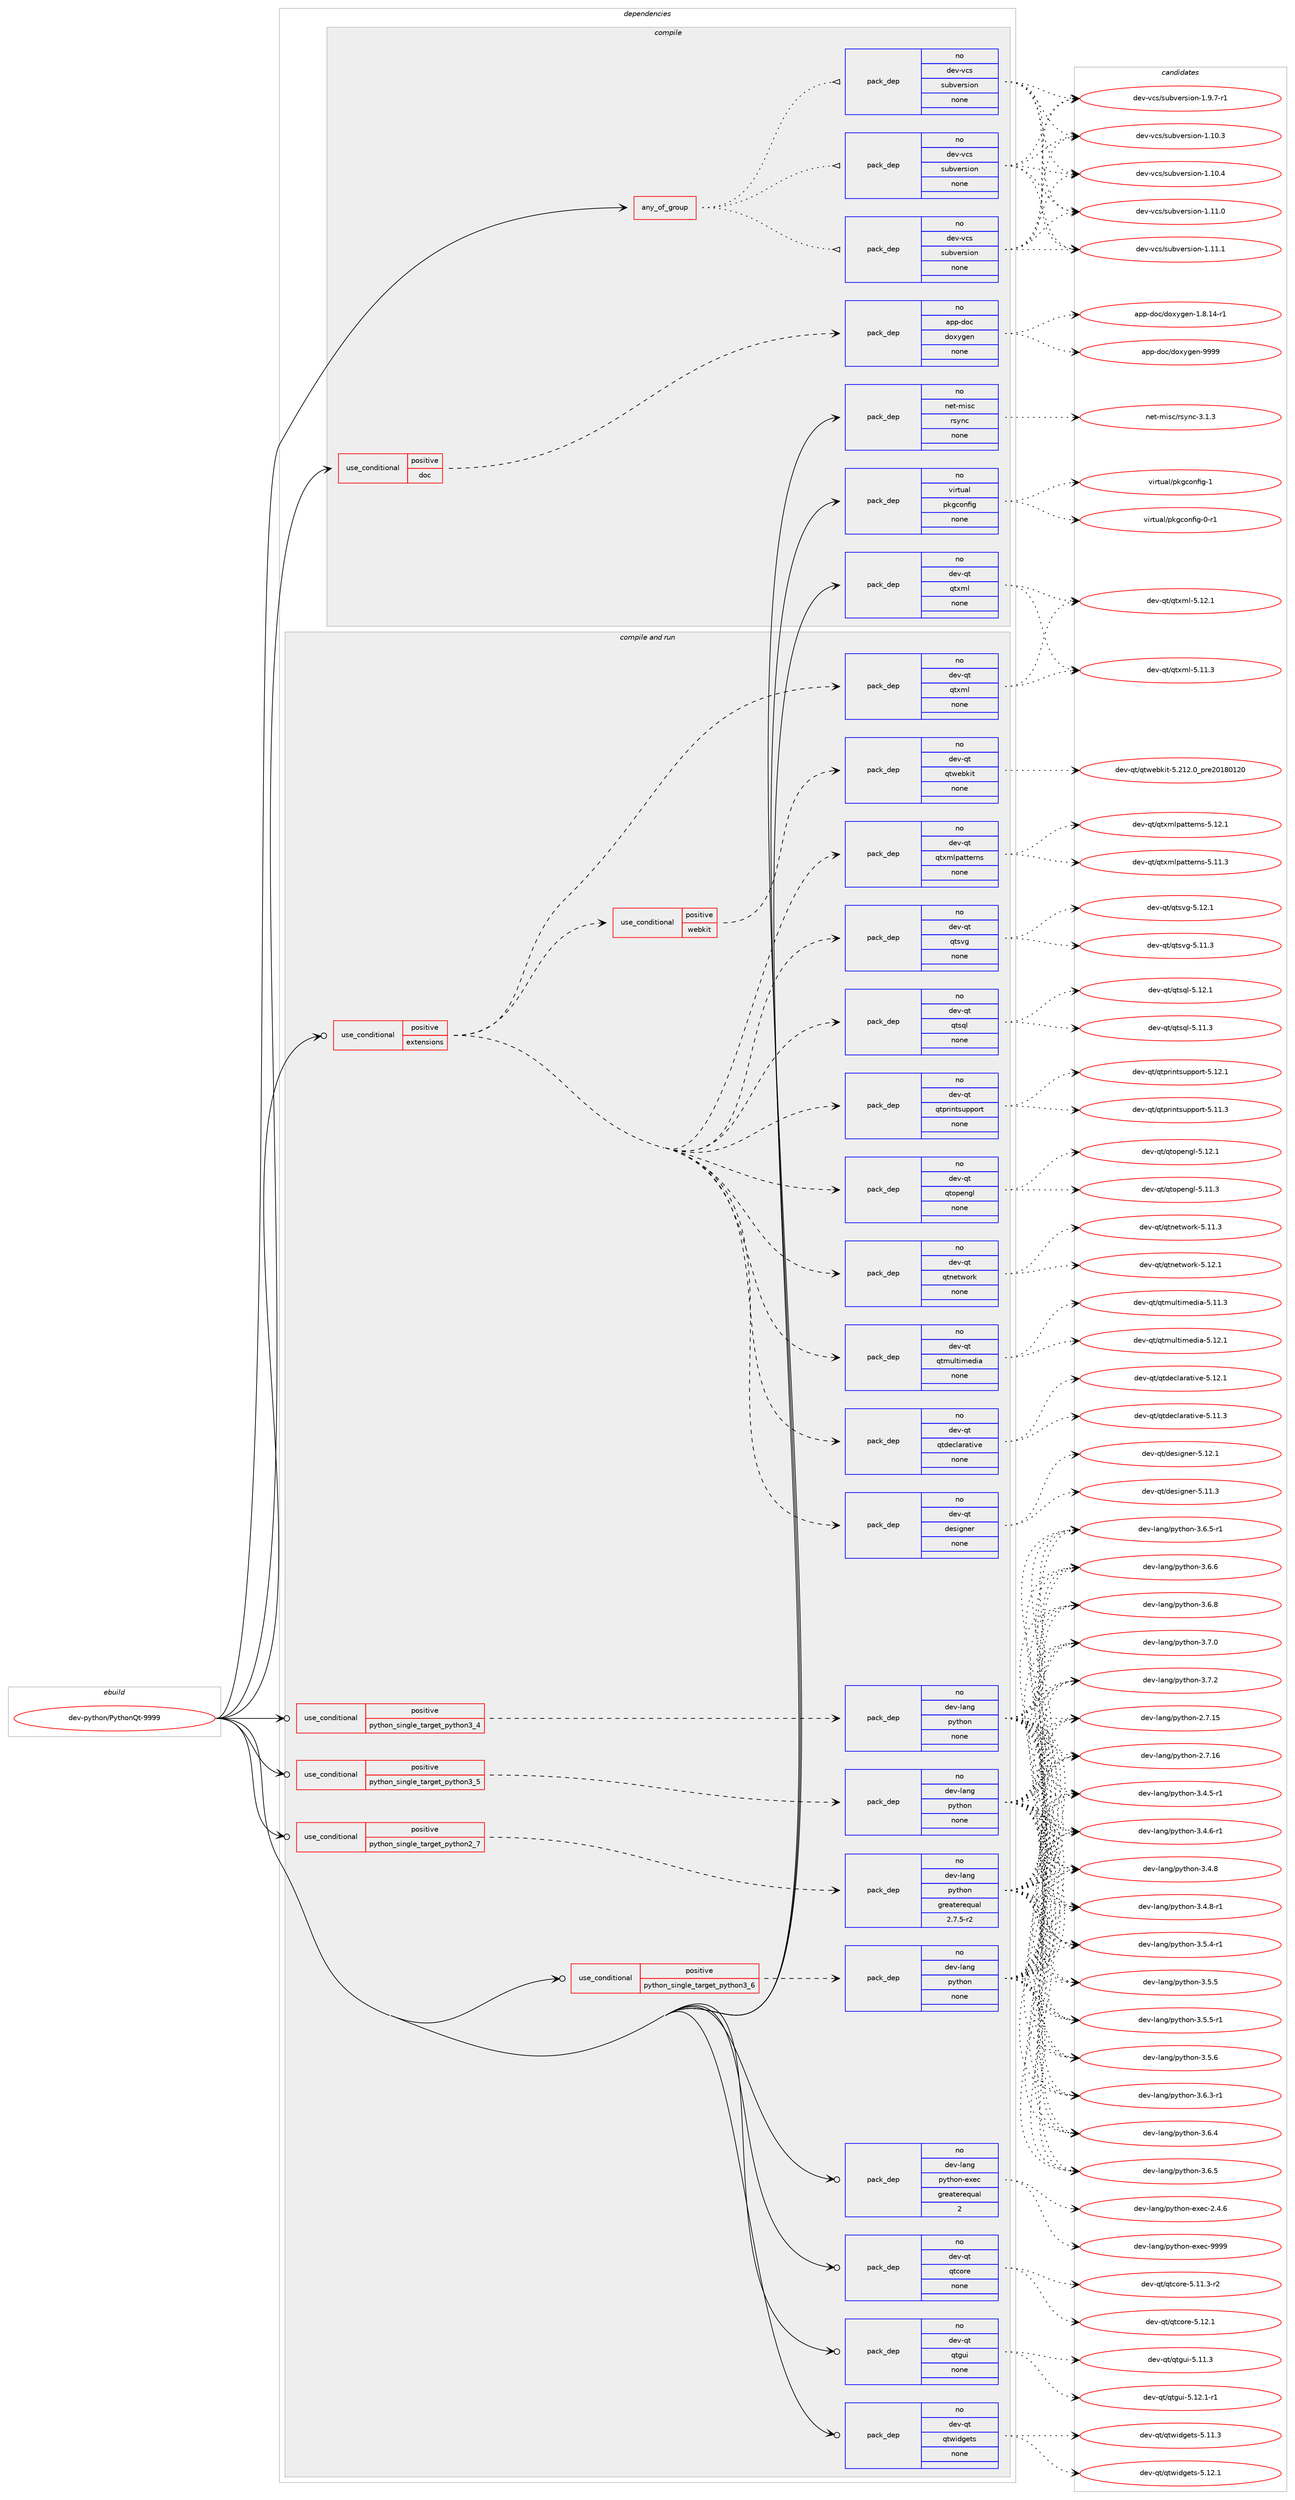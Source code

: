 digraph prolog {

# *************
# Graph options
# *************

newrank=true;
concentrate=true;
compound=true;
graph [rankdir=LR,fontname=Helvetica,fontsize=10,ranksep=1.5];#, ranksep=2.5, nodesep=0.2];
edge  [arrowhead=vee];
node  [fontname=Helvetica,fontsize=10];

# **********
# The ebuild
# **********

subgraph cluster_leftcol {
color=gray;
rank=same;
label=<<i>ebuild</i>>;
id [label="dev-python/PythonQt-9999", color=red, width=4, href="../dev-python/PythonQt-9999.svg"];
}

# ****************
# The dependencies
# ****************

subgraph cluster_midcol {
color=gray;
label=<<i>dependencies</i>>;
subgraph cluster_compile {
fillcolor="#eeeeee";
style=filled;
label=<<i>compile</i>>;
subgraph any22659 {
dependency1397413 [label=<<TABLE BORDER="0" CELLBORDER="1" CELLSPACING="0" CELLPADDING="4"><TR><TD CELLPADDING="10">any_of_group</TD></TR></TABLE>>, shape=none, color=red];subgraph pack1003669 {
dependency1397414 [label=<<TABLE BORDER="0" CELLBORDER="1" CELLSPACING="0" CELLPADDING="4" WIDTH="220"><TR><TD ROWSPAN="6" CELLPADDING="30">pack_dep</TD></TR><TR><TD WIDTH="110">no</TD></TR><TR><TD>dev-vcs</TD></TR><TR><TD>subversion</TD></TR><TR><TD>none</TD></TR><TR><TD></TD></TR></TABLE>>, shape=none, color=blue];
}
dependency1397413:e -> dependency1397414:w [weight=20,style="dotted",arrowhead="oinv"];
subgraph pack1003670 {
dependency1397415 [label=<<TABLE BORDER="0" CELLBORDER="1" CELLSPACING="0" CELLPADDING="4" WIDTH="220"><TR><TD ROWSPAN="6" CELLPADDING="30">pack_dep</TD></TR><TR><TD WIDTH="110">no</TD></TR><TR><TD>dev-vcs</TD></TR><TR><TD>subversion</TD></TR><TR><TD>none</TD></TR><TR><TD></TD></TR></TABLE>>, shape=none, color=blue];
}
dependency1397413:e -> dependency1397415:w [weight=20,style="dotted",arrowhead="oinv"];
subgraph pack1003671 {
dependency1397416 [label=<<TABLE BORDER="0" CELLBORDER="1" CELLSPACING="0" CELLPADDING="4" WIDTH="220"><TR><TD ROWSPAN="6" CELLPADDING="30">pack_dep</TD></TR><TR><TD WIDTH="110">no</TD></TR><TR><TD>dev-vcs</TD></TR><TR><TD>subversion</TD></TR><TR><TD>none</TD></TR><TR><TD></TD></TR></TABLE>>, shape=none, color=blue];
}
dependency1397413:e -> dependency1397416:w [weight=20,style="dotted",arrowhead="oinv"];
}
id:e -> dependency1397413:w [weight=20,style="solid",arrowhead="vee"];
subgraph cond370520 {
dependency1397417 [label=<<TABLE BORDER="0" CELLBORDER="1" CELLSPACING="0" CELLPADDING="4"><TR><TD ROWSPAN="3" CELLPADDING="10">use_conditional</TD></TR><TR><TD>positive</TD></TR><TR><TD>doc</TD></TR></TABLE>>, shape=none, color=red];
subgraph pack1003672 {
dependency1397418 [label=<<TABLE BORDER="0" CELLBORDER="1" CELLSPACING="0" CELLPADDING="4" WIDTH="220"><TR><TD ROWSPAN="6" CELLPADDING="30">pack_dep</TD></TR><TR><TD WIDTH="110">no</TD></TR><TR><TD>app-doc</TD></TR><TR><TD>doxygen</TD></TR><TR><TD>none</TD></TR><TR><TD></TD></TR></TABLE>>, shape=none, color=blue];
}
dependency1397417:e -> dependency1397418:w [weight=20,style="dashed",arrowhead="vee"];
}
id:e -> dependency1397417:w [weight=20,style="solid",arrowhead="vee"];
subgraph pack1003673 {
dependency1397419 [label=<<TABLE BORDER="0" CELLBORDER="1" CELLSPACING="0" CELLPADDING="4" WIDTH="220"><TR><TD ROWSPAN="6" CELLPADDING="30">pack_dep</TD></TR><TR><TD WIDTH="110">no</TD></TR><TR><TD>dev-qt</TD></TR><TR><TD>qtxml</TD></TR><TR><TD>none</TD></TR><TR><TD></TD></TR></TABLE>>, shape=none, color=blue];
}
id:e -> dependency1397419:w [weight=20,style="solid",arrowhead="vee"];
subgraph pack1003674 {
dependency1397420 [label=<<TABLE BORDER="0" CELLBORDER="1" CELLSPACING="0" CELLPADDING="4" WIDTH="220"><TR><TD ROWSPAN="6" CELLPADDING="30">pack_dep</TD></TR><TR><TD WIDTH="110">no</TD></TR><TR><TD>net-misc</TD></TR><TR><TD>rsync</TD></TR><TR><TD>none</TD></TR><TR><TD></TD></TR></TABLE>>, shape=none, color=blue];
}
id:e -> dependency1397420:w [weight=20,style="solid",arrowhead="vee"];
subgraph pack1003675 {
dependency1397421 [label=<<TABLE BORDER="0" CELLBORDER="1" CELLSPACING="0" CELLPADDING="4" WIDTH="220"><TR><TD ROWSPAN="6" CELLPADDING="30">pack_dep</TD></TR><TR><TD WIDTH="110">no</TD></TR><TR><TD>virtual</TD></TR><TR><TD>pkgconfig</TD></TR><TR><TD>none</TD></TR><TR><TD></TD></TR></TABLE>>, shape=none, color=blue];
}
id:e -> dependency1397421:w [weight=20,style="solid",arrowhead="vee"];
}
subgraph cluster_compileandrun {
fillcolor="#eeeeee";
style=filled;
label=<<i>compile and run</i>>;
subgraph cond370521 {
dependency1397422 [label=<<TABLE BORDER="0" CELLBORDER="1" CELLSPACING="0" CELLPADDING="4"><TR><TD ROWSPAN="3" CELLPADDING="10">use_conditional</TD></TR><TR><TD>positive</TD></TR><TR><TD>extensions</TD></TR></TABLE>>, shape=none, color=red];
subgraph pack1003676 {
dependency1397423 [label=<<TABLE BORDER="0" CELLBORDER="1" CELLSPACING="0" CELLPADDING="4" WIDTH="220"><TR><TD ROWSPAN="6" CELLPADDING="30">pack_dep</TD></TR><TR><TD WIDTH="110">no</TD></TR><TR><TD>dev-qt</TD></TR><TR><TD>designer</TD></TR><TR><TD>none</TD></TR><TR><TD></TD></TR></TABLE>>, shape=none, color=blue];
}
dependency1397422:e -> dependency1397423:w [weight=20,style="dashed",arrowhead="vee"];
subgraph pack1003677 {
dependency1397424 [label=<<TABLE BORDER="0" CELLBORDER="1" CELLSPACING="0" CELLPADDING="4" WIDTH="220"><TR><TD ROWSPAN="6" CELLPADDING="30">pack_dep</TD></TR><TR><TD WIDTH="110">no</TD></TR><TR><TD>dev-qt</TD></TR><TR><TD>qtdeclarative</TD></TR><TR><TD>none</TD></TR><TR><TD></TD></TR></TABLE>>, shape=none, color=blue];
}
dependency1397422:e -> dependency1397424:w [weight=20,style="dashed",arrowhead="vee"];
subgraph pack1003678 {
dependency1397425 [label=<<TABLE BORDER="0" CELLBORDER="1" CELLSPACING="0" CELLPADDING="4" WIDTH="220"><TR><TD ROWSPAN="6" CELLPADDING="30">pack_dep</TD></TR><TR><TD WIDTH="110">no</TD></TR><TR><TD>dev-qt</TD></TR><TR><TD>qtmultimedia</TD></TR><TR><TD>none</TD></TR><TR><TD></TD></TR></TABLE>>, shape=none, color=blue];
}
dependency1397422:e -> dependency1397425:w [weight=20,style="dashed",arrowhead="vee"];
subgraph pack1003679 {
dependency1397426 [label=<<TABLE BORDER="0" CELLBORDER="1" CELLSPACING="0" CELLPADDING="4" WIDTH="220"><TR><TD ROWSPAN="6" CELLPADDING="30">pack_dep</TD></TR><TR><TD WIDTH="110">no</TD></TR><TR><TD>dev-qt</TD></TR><TR><TD>qtnetwork</TD></TR><TR><TD>none</TD></TR><TR><TD></TD></TR></TABLE>>, shape=none, color=blue];
}
dependency1397422:e -> dependency1397426:w [weight=20,style="dashed",arrowhead="vee"];
subgraph pack1003680 {
dependency1397427 [label=<<TABLE BORDER="0" CELLBORDER="1" CELLSPACING="0" CELLPADDING="4" WIDTH="220"><TR><TD ROWSPAN="6" CELLPADDING="30">pack_dep</TD></TR><TR><TD WIDTH="110">no</TD></TR><TR><TD>dev-qt</TD></TR><TR><TD>qtopengl</TD></TR><TR><TD>none</TD></TR><TR><TD></TD></TR></TABLE>>, shape=none, color=blue];
}
dependency1397422:e -> dependency1397427:w [weight=20,style="dashed",arrowhead="vee"];
subgraph pack1003681 {
dependency1397428 [label=<<TABLE BORDER="0" CELLBORDER="1" CELLSPACING="0" CELLPADDING="4" WIDTH="220"><TR><TD ROWSPAN="6" CELLPADDING="30">pack_dep</TD></TR><TR><TD WIDTH="110">no</TD></TR><TR><TD>dev-qt</TD></TR><TR><TD>qtprintsupport</TD></TR><TR><TD>none</TD></TR><TR><TD></TD></TR></TABLE>>, shape=none, color=blue];
}
dependency1397422:e -> dependency1397428:w [weight=20,style="dashed",arrowhead="vee"];
subgraph pack1003682 {
dependency1397429 [label=<<TABLE BORDER="0" CELLBORDER="1" CELLSPACING="0" CELLPADDING="4" WIDTH="220"><TR><TD ROWSPAN="6" CELLPADDING="30">pack_dep</TD></TR><TR><TD WIDTH="110">no</TD></TR><TR><TD>dev-qt</TD></TR><TR><TD>qtsql</TD></TR><TR><TD>none</TD></TR><TR><TD></TD></TR></TABLE>>, shape=none, color=blue];
}
dependency1397422:e -> dependency1397429:w [weight=20,style="dashed",arrowhead="vee"];
subgraph pack1003683 {
dependency1397430 [label=<<TABLE BORDER="0" CELLBORDER="1" CELLSPACING="0" CELLPADDING="4" WIDTH="220"><TR><TD ROWSPAN="6" CELLPADDING="30">pack_dep</TD></TR><TR><TD WIDTH="110">no</TD></TR><TR><TD>dev-qt</TD></TR><TR><TD>qtsvg</TD></TR><TR><TD>none</TD></TR><TR><TD></TD></TR></TABLE>>, shape=none, color=blue];
}
dependency1397422:e -> dependency1397430:w [weight=20,style="dashed",arrowhead="vee"];
subgraph pack1003684 {
dependency1397431 [label=<<TABLE BORDER="0" CELLBORDER="1" CELLSPACING="0" CELLPADDING="4" WIDTH="220"><TR><TD ROWSPAN="6" CELLPADDING="30">pack_dep</TD></TR><TR><TD WIDTH="110">no</TD></TR><TR><TD>dev-qt</TD></TR><TR><TD>qtxml</TD></TR><TR><TD>none</TD></TR><TR><TD></TD></TR></TABLE>>, shape=none, color=blue];
}
dependency1397422:e -> dependency1397431:w [weight=20,style="dashed",arrowhead="vee"];
subgraph pack1003685 {
dependency1397432 [label=<<TABLE BORDER="0" CELLBORDER="1" CELLSPACING="0" CELLPADDING="4" WIDTH="220"><TR><TD ROWSPAN="6" CELLPADDING="30">pack_dep</TD></TR><TR><TD WIDTH="110">no</TD></TR><TR><TD>dev-qt</TD></TR><TR><TD>qtxmlpatterns</TD></TR><TR><TD>none</TD></TR><TR><TD></TD></TR></TABLE>>, shape=none, color=blue];
}
dependency1397422:e -> dependency1397432:w [weight=20,style="dashed",arrowhead="vee"];
subgraph cond370522 {
dependency1397433 [label=<<TABLE BORDER="0" CELLBORDER="1" CELLSPACING="0" CELLPADDING="4"><TR><TD ROWSPAN="3" CELLPADDING="10">use_conditional</TD></TR><TR><TD>positive</TD></TR><TR><TD>webkit</TD></TR></TABLE>>, shape=none, color=red];
subgraph pack1003686 {
dependency1397434 [label=<<TABLE BORDER="0" CELLBORDER="1" CELLSPACING="0" CELLPADDING="4" WIDTH="220"><TR><TD ROWSPAN="6" CELLPADDING="30">pack_dep</TD></TR><TR><TD WIDTH="110">no</TD></TR><TR><TD>dev-qt</TD></TR><TR><TD>qtwebkit</TD></TR><TR><TD>none</TD></TR><TR><TD></TD></TR></TABLE>>, shape=none, color=blue];
}
dependency1397433:e -> dependency1397434:w [weight=20,style="dashed",arrowhead="vee"];
}
dependency1397422:e -> dependency1397433:w [weight=20,style="dashed",arrowhead="vee"];
}
id:e -> dependency1397422:w [weight=20,style="solid",arrowhead="odotvee"];
subgraph cond370523 {
dependency1397435 [label=<<TABLE BORDER="0" CELLBORDER="1" CELLSPACING="0" CELLPADDING="4"><TR><TD ROWSPAN="3" CELLPADDING="10">use_conditional</TD></TR><TR><TD>positive</TD></TR><TR><TD>python_single_target_python2_7</TD></TR></TABLE>>, shape=none, color=red];
subgraph pack1003687 {
dependency1397436 [label=<<TABLE BORDER="0" CELLBORDER="1" CELLSPACING="0" CELLPADDING="4" WIDTH="220"><TR><TD ROWSPAN="6" CELLPADDING="30">pack_dep</TD></TR><TR><TD WIDTH="110">no</TD></TR><TR><TD>dev-lang</TD></TR><TR><TD>python</TD></TR><TR><TD>greaterequal</TD></TR><TR><TD>2.7.5-r2</TD></TR></TABLE>>, shape=none, color=blue];
}
dependency1397435:e -> dependency1397436:w [weight=20,style="dashed",arrowhead="vee"];
}
id:e -> dependency1397435:w [weight=20,style="solid",arrowhead="odotvee"];
subgraph cond370524 {
dependency1397437 [label=<<TABLE BORDER="0" CELLBORDER="1" CELLSPACING="0" CELLPADDING="4"><TR><TD ROWSPAN="3" CELLPADDING="10">use_conditional</TD></TR><TR><TD>positive</TD></TR><TR><TD>python_single_target_python3_4</TD></TR></TABLE>>, shape=none, color=red];
subgraph pack1003688 {
dependency1397438 [label=<<TABLE BORDER="0" CELLBORDER="1" CELLSPACING="0" CELLPADDING="4" WIDTH="220"><TR><TD ROWSPAN="6" CELLPADDING="30">pack_dep</TD></TR><TR><TD WIDTH="110">no</TD></TR><TR><TD>dev-lang</TD></TR><TR><TD>python</TD></TR><TR><TD>none</TD></TR><TR><TD></TD></TR></TABLE>>, shape=none, color=blue];
}
dependency1397437:e -> dependency1397438:w [weight=20,style="dashed",arrowhead="vee"];
}
id:e -> dependency1397437:w [weight=20,style="solid",arrowhead="odotvee"];
subgraph cond370525 {
dependency1397439 [label=<<TABLE BORDER="0" CELLBORDER="1" CELLSPACING="0" CELLPADDING="4"><TR><TD ROWSPAN="3" CELLPADDING="10">use_conditional</TD></TR><TR><TD>positive</TD></TR><TR><TD>python_single_target_python3_5</TD></TR></TABLE>>, shape=none, color=red];
subgraph pack1003689 {
dependency1397440 [label=<<TABLE BORDER="0" CELLBORDER="1" CELLSPACING="0" CELLPADDING="4" WIDTH="220"><TR><TD ROWSPAN="6" CELLPADDING="30">pack_dep</TD></TR><TR><TD WIDTH="110">no</TD></TR><TR><TD>dev-lang</TD></TR><TR><TD>python</TD></TR><TR><TD>none</TD></TR><TR><TD></TD></TR></TABLE>>, shape=none, color=blue];
}
dependency1397439:e -> dependency1397440:w [weight=20,style="dashed",arrowhead="vee"];
}
id:e -> dependency1397439:w [weight=20,style="solid",arrowhead="odotvee"];
subgraph cond370526 {
dependency1397441 [label=<<TABLE BORDER="0" CELLBORDER="1" CELLSPACING="0" CELLPADDING="4"><TR><TD ROWSPAN="3" CELLPADDING="10">use_conditional</TD></TR><TR><TD>positive</TD></TR><TR><TD>python_single_target_python3_6</TD></TR></TABLE>>, shape=none, color=red];
subgraph pack1003690 {
dependency1397442 [label=<<TABLE BORDER="0" CELLBORDER="1" CELLSPACING="0" CELLPADDING="4" WIDTH="220"><TR><TD ROWSPAN="6" CELLPADDING="30">pack_dep</TD></TR><TR><TD WIDTH="110">no</TD></TR><TR><TD>dev-lang</TD></TR><TR><TD>python</TD></TR><TR><TD>none</TD></TR><TR><TD></TD></TR></TABLE>>, shape=none, color=blue];
}
dependency1397441:e -> dependency1397442:w [weight=20,style="dashed",arrowhead="vee"];
}
id:e -> dependency1397441:w [weight=20,style="solid",arrowhead="odotvee"];
subgraph pack1003691 {
dependency1397443 [label=<<TABLE BORDER="0" CELLBORDER="1" CELLSPACING="0" CELLPADDING="4" WIDTH="220"><TR><TD ROWSPAN="6" CELLPADDING="30">pack_dep</TD></TR><TR><TD WIDTH="110">no</TD></TR><TR><TD>dev-lang</TD></TR><TR><TD>python-exec</TD></TR><TR><TD>greaterequal</TD></TR><TR><TD>2</TD></TR></TABLE>>, shape=none, color=blue];
}
id:e -> dependency1397443:w [weight=20,style="solid",arrowhead="odotvee"];
subgraph pack1003692 {
dependency1397444 [label=<<TABLE BORDER="0" CELLBORDER="1" CELLSPACING="0" CELLPADDING="4" WIDTH="220"><TR><TD ROWSPAN="6" CELLPADDING="30">pack_dep</TD></TR><TR><TD WIDTH="110">no</TD></TR><TR><TD>dev-qt</TD></TR><TR><TD>qtcore</TD></TR><TR><TD>none</TD></TR><TR><TD></TD></TR></TABLE>>, shape=none, color=blue];
}
id:e -> dependency1397444:w [weight=20,style="solid",arrowhead="odotvee"];
subgraph pack1003693 {
dependency1397445 [label=<<TABLE BORDER="0" CELLBORDER="1" CELLSPACING="0" CELLPADDING="4" WIDTH="220"><TR><TD ROWSPAN="6" CELLPADDING="30">pack_dep</TD></TR><TR><TD WIDTH="110">no</TD></TR><TR><TD>dev-qt</TD></TR><TR><TD>qtgui</TD></TR><TR><TD>none</TD></TR><TR><TD></TD></TR></TABLE>>, shape=none, color=blue];
}
id:e -> dependency1397445:w [weight=20,style="solid",arrowhead="odotvee"];
subgraph pack1003694 {
dependency1397446 [label=<<TABLE BORDER="0" CELLBORDER="1" CELLSPACING="0" CELLPADDING="4" WIDTH="220"><TR><TD ROWSPAN="6" CELLPADDING="30">pack_dep</TD></TR><TR><TD WIDTH="110">no</TD></TR><TR><TD>dev-qt</TD></TR><TR><TD>qtwidgets</TD></TR><TR><TD>none</TD></TR><TR><TD></TD></TR></TABLE>>, shape=none, color=blue];
}
id:e -> dependency1397446:w [weight=20,style="solid",arrowhead="odotvee"];
}
subgraph cluster_run {
fillcolor="#eeeeee";
style=filled;
label=<<i>run</i>>;
}
}

# **************
# The candidates
# **************

subgraph cluster_choices {
rank=same;
color=gray;
label=<<i>candidates</i>>;

subgraph choice1003669 {
color=black;
nodesep=1;
choice1001011184511899115471151179811810111411510511111045494649484651 [label="dev-vcs/subversion-1.10.3", color=red, width=4,href="../dev-vcs/subversion-1.10.3.svg"];
choice1001011184511899115471151179811810111411510511111045494649484652 [label="dev-vcs/subversion-1.10.4", color=red, width=4,href="../dev-vcs/subversion-1.10.4.svg"];
choice1001011184511899115471151179811810111411510511111045494649494648 [label="dev-vcs/subversion-1.11.0", color=red, width=4,href="../dev-vcs/subversion-1.11.0.svg"];
choice1001011184511899115471151179811810111411510511111045494649494649 [label="dev-vcs/subversion-1.11.1", color=red, width=4,href="../dev-vcs/subversion-1.11.1.svg"];
choice100101118451189911547115117981181011141151051111104549465746554511449 [label="dev-vcs/subversion-1.9.7-r1", color=red, width=4,href="../dev-vcs/subversion-1.9.7-r1.svg"];
dependency1397414:e -> choice1001011184511899115471151179811810111411510511111045494649484651:w [style=dotted,weight="100"];
dependency1397414:e -> choice1001011184511899115471151179811810111411510511111045494649484652:w [style=dotted,weight="100"];
dependency1397414:e -> choice1001011184511899115471151179811810111411510511111045494649494648:w [style=dotted,weight="100"];
dependency1397414:e -> choice1001011184511899115471151179811810111411510511111045494649494649:w [style=dotted,weight="100"];
dependency1397414:e -> choice100101118451189911547115117981181011141151051111104549465746554511449:w [style=dotted,weight="100"];
}
subgraph choice1003670 {
color=black;
nodesep=1;
choice1001011184511899115471151179811810111411510511111045494649484651 [label="dev-vcs/subversion-1.10.3", color=red, width=4,href="../dev-vcs/subversion-1.10.3.svg"];
choice1001011184511899115471151179811810111411510511111045494649484652 [label="dev-vcs/subversion-1.10.4", color=red, width=4,href="../dev-vcs/subversion-1.10.4.svg"];
choice1001011184511899115471151179811810111411510511111045494649494648 [label="dev-vcs/subversion-1.11.0", color=red, width=4,href="../dev-vcs/subversion-1.11.0.svg"];
choice1001011184511899115471151179811810111411510511111045494649494649 [label="dev-vcs/subversion-1.11.1", color=red, width=4,href="../dev-vcs/subversion-1.11.1.svg"];
choice100101118451189911547115117981181011141151051111104549465746554511449 [label="dev-vcs/subversion-1.9.7-r1", color=red, width=4,href="../dev-vcs/subversion-1.9.7-r1.svg"];
dependency1397415:e -> choice1001011184511899115471151179811810111411510511111045494649484651:w [style=dotted,weight="100"];
dependency1397415:e -> choice1001011184511899115471151179811810111411510511111045494649484652:w [style=dotted,weight="100"];
dependency1397415:e -> choice1001011184511899115471151179811810111411510511111045494649494648:w [style=dotted,weight="100"];
dependency1397415:e -> choice1001011184511899115471151179811810111411510511111045494649494649:w [style=dotted,weight="100"];
dependency1397415:e -> choice100101118451189911547115117981181011141151051111104549465746554511449:w [style=dotted,weight="100"];
}
subgraph choice1003671 {
color=black;
nodesep=1;
choice1001011184511899115471151179811810111411510511111045494649484651 [label="dev-vcs/subversion-1.10.3", color=red, width=4,href="../dev-vcs/subversion-1.10.3.svg"];
choice1001011184511899115471151179811810111411510511111045494649484652 [label="dev-vcs/subversion-1.10.4", color=red, width=4,href="../dev-vcs/subversion-1.10.4.svg"];
choice1001011184511899115471151179811810111411510511111045494649494648 [label="dev-vcs/subversion-1.11.0", color=red, width=4,href="../dev-vcs/subversion-1.11.0.svg"];
choice1001011184511899115471151179811810111411510511111045494649494649 [label="dev-vcs/subversion-1.11.1", color=red, width=4,href="../dev-vcs/subversion-1.11.1.svg"];
choice100101118451189911547115117981181011141151051111104549465746554511449 [label="dev-vcs/subversion-1.9.7-r1", color=red, width=4,href="../dev-vcs/subversion-1.9.7-r1.svg"];
dependency1397416:e -> choice1001011184511899115471151179811810111411510511111045494649484651:w [style=dotted,weight="100"];
dependency1397416:e -> choice1001011184511899115471151179811810111411510511111045494649484652:w [style=dotted,weight="100"];
dependency1397416:e -> choice1001011184511899115471151179811810111411510511111045494649494648:w [style=dotted,weight="100"];
dependency1397416:e -> choice1001011184511899115471151179811810111411510511111045494649494649:w [style=dotted,weight="100"];
dependency1397416:e -> choice100101118451189911547115117981181011141151051111104549465746554511449:w [style=dotted,weight="100"];
}
subgraph choice1003672 {
color=black;
nodesep=1;
choice97112112451001119947100111120121103101110454946564649524511449 [label="app-doc/doxygen-1.8.14-r1", color=red, width=4,href="../app-doc/doxygen-1.8.14-r1.svg"];
choice971121124510011199471001111201211031011104557575757 [label="app-doc/doxygen-9999", color=red, width=4,href="../app-doc/doxygen-9999.svg"];
dependency1397418:e -> choice97112112451001119947100111120121103101110454946564649524511449:w [style=dotted,weight="100"];
dependency1397418:e -> choice971121124510011199471001111201211031011104557575757:w [style=dotted,weight="100"];
}
subgraph choice1003673 {
color=black;
nodesep=1;
choice100101118451131164711311612010910845534649494651 [label="dev-qt/qtxml-5.11.3", color=red, width=4,href="../dev-qt/qtxml-5.11.3.svg"];
choice100101118451131164711311612010910845534649504649 [label="dev-qt/qtxml-5.12.1", color=red, width=4,href="../dev-qt/qtxml-5.12.1.svg"];
dependency1397419:e -> choice100101118451131164711311612010910845534649494651:w [style=dotted,weight="100"];
dependency1397419:e -> choice100101118451131164711311612010910845534649504649:w [style=dotted,weight="100"];
}
subgraph choice1003674 {
color=black;
nodesep=1;
choice11010111645109105115994711411512111099455146494651 [label="net-misc/rsync-3.1.3", color=red, width=4,href="../net-misc/rsync-3.1.3.svg"];
dependency1397420:e -> choice11010111645109105115994711411512111099455146494651:w [style=dotted,weight="100"];
}
subgraph choice1003675 {
color=black;
nodesep=1;
choice11810511411611797108471121071039911111010210510345484511449 [label="virtual/pkgconfig-0-r1", color=red, width=4,href="../virtual/pkgconfig-0-r1.svg"];
choice1181051141161179710847112107103991111101021051034549 [label="virtual/pkgconfig-1", color=red, width=4,href="../virtual/pkgconfig-1.svg"];
dependency1397421:e -> choice11810511411611797108471121071039911111010210510345484511449:w [style=dotted,weight="100"];
dependency1397421:e -> choice1181051141161179710847112107103991111101021051034549:w [style=dotted,weight="100"];
}
subgraph choice1003676 {
color=black;
nodesep=1;
choice100101118451131164710010111510510311010111445534649494651 [label="dev-qt/designer-5.11.3", color=red, width=4,href="../dev-qt/designer-5.11.3.svg"];
choice100101118451131164710010111510510311010111445534649504649 [label="dev-qt/designer-5.12.1", color=red, width=4,href="../dev-qt/designer-5.12.1.svg"];
dependency1397423:e -> choice100101118451131164710010111510510311010111445534649494651:w [style=dotted,weight="100"];
dependency1397423:e -> choice100101118451131164710010111510510311010111445534649504649:w [style=dotted,weight="100"];
}
subgraph choice1003677 {
color=black;
nodesep=1;
choice100101118451131164711311610010199108971149711610511810145534649494651 [label="dev-qt/qtdeclarative-5.11.3", color=red, width=4,href="../dev-qt/qtdeclarative-5.11.3.svg"];
choice100101118451131164711311610010199108971149711610511810145534649504649 [label="dev-qt/qtdeclarative-5.12.1", color=red, width=4,href="../dev-qt/qtdeclarative-5.12.1.svg"];
dependency1397424:e -> choice100101118451131164711311610010199108971149711610511810145534649494651:w [style=dotted,weight="100"];
dependency1397424:e -> choice100101118451131164711311610010199108971149711610511810145534649504649:w [style=dotted,weight="100"];
}
subgraph choice1003678 {
color=black;
nodesep=1;
choice10010111845113116471131161091171081161051091011001059745534649494651 [label="dev-qt/qtmultimedia-5.11.3", color=red, width=4,href="../dev-qt/qtmultimedia-5.11.3.svg"];
choice10010111845113116471131161091171081161051091011001059745534649504649 [label="dev-qt/qtmultimedia-5.12.1", color=red, width=4,href="../dev-qt/qtmultimedia-5.12.1.svg"];
dependency1397425:e -> choice10010111845113116471131161091171081161051091011001059745534649494651:w [style=dotted,weight="100"];
dependency1397425:e -> choice10010111845113116471131161091171081161051091011001059745534649504649:w [style=dotted,weight="100"];
}
subgraph choice1003679 {
color=black;
nodesep=1;
choice100101118451131164711311611010111611911111410745534649494651 [label="dev-qt/qtnetwork-5.11.3", color=red, width=4,href="../dev-qt/qtnetwork-5.11.3.svg"];
choice100101118451131164711311611010111611911111410745534649504649 [label="dev-qt/qtnetwork-5.12.1", color=red, width=4,href="../dev-qt/qtnetwork-5.12.1.svg"];
dependency1397426:e -> choice100101118451131164711311611010111611911111410745534649494651:w [style=dotted,weight="100"];
dependency1397426:e -> choice100101118451131164711311611010111611911111410745534649504649:w [style=dotted,weight="100"];
}
subgraph choice1003680 {
color=black;
nodesep=1;
choice100101118451131164711311611111210111010310845534649494651 [label="dev-qt/qtopengl-5.11.3", color=red, width=4,href="../dev-qt/qtopengl-5.11.3.svg"];
choice100101118451131164711311611111210111010310845534649504649 [label="dev-qt/qtopengl-5.12.1", color=red, width=4,href="../dev-qt/qtopengl-5.12.1.svg"];
dependency1397427:e -> choice100101118451131164711311611111210111010310845534649494651:w [style=dotted,weight="100"];
dependency1397427:e -> choice100101118451131164711311611111210111010310845534649504649:w [style=dotted,weight="100"];
}
subgraph choice1003681 {
color=black;
nodesep=1;
choice100101118451131164711311611211410511011611511711211211111411645534649494651 [label="dev-qt/qtprintsupport-5.11.3", color=red, width=4,href="../dev-qt/qtprintsupport-5.11.3.svg"];
choice100101118451131164711311611211410511011611511711211211111411645534649504649 [label="dev-qt/qtprintsupport-5.12.1", color=red, width=4,href="../dev-qt/qtprintsupport-5.12.1.svg"];
dependency1397428:e -> choice100101118451131164711311611211410511011611511711211211111411645534649494651:w [style=dotted,weight="100"];
dependency1397428:e -> choice100101118451131164711311611211410511011611511711211211111411645534649504649:w [style=dotted,weight="100"];
}
subgraph choice1003682 {
color=black;
nodesep=1;
choice100101118451131164711311611511310845534649494651 [label="dev-qt/qtsql-5.11.3", color=red, width=4,href="../dev-qt/qtsql-5.11.3.svg"];
choice100101118451131164711311611511310845534649504649 [label="dev-qt/qtsql-5.12.1", color=red, width=4,href="../dev-qt/qtsql-5.12.1.svg"];
dependency1397429:e -> choice100101118451131164711311611511310845534649494651:w [style=dotted,weight="100"];
dependency1397429:e -> choice100101118451131164711311611511310845534649504649:w [style=dotted,weight="100"];
}
subgraph choice1003683 {
color=black;
nodesep=1;
choice100101118451131164711311611511810345534649494651 [label="dev-qt/qtsvg-5.11.3", color=red, width=4,href="../dev-qt/qtsvg-5.11.3.svg"];
choice100101118451131164711311611511810345534649504649 [label="dev-qt/qtsvg-5.12.1", color=red, width=4,href="../dev-qt/qtsvg-5.12.1.svg"];
dependency1397430:e -> choice100101118451131164711311611511810345534649494651:w [style=dotted,weight="100"];
dependency1397430:e -> choice100101118451131164711311611511810345534649504649:w [style=dotted,weight="100"];
}
subgraph choice1003684 {
color=black;
nodesep=1;
choice100101118451131164711311612010910845534649494651 [label="dev-qt/qtxml-5.11.3", color=red, width=4,href="../dev-qt/qtxml-5.11.3.svg"];
choice100101118451131164711311612010910845534649504649 [label="dev-qt/qtxml-5.12.1", color=red, width=4,href="../dev-qt/qtxml-5.12.1.svg"];
dependency1397431:e -> choice100101118451131164711311612010910845534649494651:w [style=dotted,weight="100"];
dependency1397431:e -> choice100101118451131164711311612010910845534649504649:w [style=dotted,weight="100"];
}
subgraph choice1003685 {
color=black;
nodesep=1;
choice10010111845113116471131161201091081129711611610111411011545534649494651 [label="dev-qt/qtxmlpatterns-5.11.3", color=red, width=4,href="../dev-qt/qtxmlpatterns-5.11.3.svg"];
choice10010111845113116471131161201091081129711611610111411011545534649504649 [label="dev-qt/qtxmlpatterns-5.12.1", color=red, width=4,href="../dev-qt/qtxmlpatterns-5.12.1.svg"];
dependency1397432:e -> choice10010111845113116471131161201091081129711611610111411011545534649494651:w [style=dotted,weight="100"];
dependency1397432:e -> choice10010111845113116471131161201091081129711611610111411011545534649504649:w [style=dotted,weight="100"];
}
subgraph choice1003686 {
color=black;
nodesep=1;
choice1001011184511311647113116119101981071051164553465049504648951121141015048495648495048 [label="dev-qt/qtwebkit-5.212.0_pre20180120", color=red, width=4,href="../dev-qt/qtwebkit-5.212.0_pre20180120.svg"];
dependency1397434:e -> choice1001011184511311647113116119101981071051164553465049504648951121141015048495648495048:w [style=dotted,weight="100"];
}
subgraph choice1003687 {
color=black;
nodesep=1;
choice10010111845108971101034711212111610411111045504655464953 [label="dev-lang/python-2.7.15", color=red, width=4,href="../dev-lang/python-2.7.15.svg"];
choice10010111845108971101034711212111610411111045504655464954 [label="dev-lang/python-2.7.16", color=red, width=4,href="../dev-lang/python-2.7.16.svg"];
choice1001011184510897110103471121211161041111104551465246534511449 [label="dev-lang/python-3.4.5-r1", color=red, width=4,href="../dev-lang/python-3.4.5-r1.svg"];
choice1001011184510897110103471121211161041111104551465246544511449 [label="dev-lang/python-3.4.6-r1", color=red, width=4,href="../dev-lang/python-3.4.6-r1.svg"];
choice100101118451089711010347112121116104111110455146524656 [label="dev-lang/python-3.4.8", color=red, width=4,href="../dev-lang/python-3.4.8.svg"];
choice1001011184510897110103471121211161041111104551465246564511449 [label="dev-lang/python-3.4.8-r1", color=red, width=4,href="../dev-lang/python-3.4.8-r1.svg"];
choice1001011184510897110103471121211161041111104551465346524511449 [label="dev-lang/python-3.5.4-r1", color=red, width=4,href="../dev-lang/python-3.5.4-r1.svg"];
choice100101118451089711010347112121116104111110455146534653 [label="dev-lang/python-3.5.5", color=red, width=4,href="../dev-lang/python-3.5.5.svg"];
choice1001011184510897110103471121211161041111104551465346534511449 [label="dev-lang/python-3.5.5-r1", color=red, width=4,href="../dev-lang/python-3.5.5-r1.svg"];
choice100101118451089711010347112121116104111110455146534654 [label="dev-lang/python-3.5.6", color=red, width=4,href="../dev-lang/python-3.5.6.svg"];
choice1001011184510897110103471121211161041111104551465446514511449 [label="dev-lang/python-3.6.3-r1", color=red, width=4,href="../dev-lang/python-3.6.3-r1.svg"];
choice100101118451089711010347112121116104111110455146544652 [label="dev-lang/python-3.6.4", color=red, width=4,href="../dev-lang/python-3.6.4.svg"];
choice100101118451089711010347112121116104111110455146544653 [label="dev-lang/python-3.6.5", color=red, width=4,href="../dev-lang/python-3.6.5.svg"];
choice1001011184510897110103471121211161041111104551465446534511449 [label="dev-lang/python-3.6.5-r1", color=red, width=4,href="../dev-lang/python-3.6.5-r1.svg"];
choice100101118451089711010347112121116104111110455146544654 [label="dev-lang/python-3.6.6", color=red, width=4,href="../dev-lang/python-3.6.6.svg"];
choice100101118451089711010347112121116104111110455146544656 [label="dev-lang/python-3.6.8", color=red, width=4,href="../dev-lang/python-3.6.8.svg"];
choice100101118451089711010347112121116104111110455146554648 [label="dev-lang/python-3.7.0", color=red, width=4,href="../dev-lang/python-3.7.0.svg"];
choice100101118451089711010347112121116104111110455146554650 [label="dev-lang/python-3.7.2", color=red, width=4,href="../dev-lang/python-3.7.2.svg"];
dependency1397436:e -> choice10010111845108971101034711212111610411111045504655464953:w [style=dotted,weight="100"];
dependency1397436:e -> choice10010111845108971101034711212111610411111045504655464954:w [style=dotted,weight="100"];
dependency1397436:e -> choice1001011184510897110103471121211161041111104551465246534511449:w [style=dotted,weight="100"];
dependency1397436:e -> choice1001011184510897110103471121211161041111104551465246544511449:w [style=dotted,weight="100"];
dependency1397436:e -> choice100101118451089711010347112121116104111110455146524656:w [style=dotted,weight="100"];
dependency1397436:e -> choice1001011184510897110103471121211161041111104551465246564511449:w [style=dotted,weight="100"];
dependency1397436:e -> choice1001011184510897110103471121211161041111104551465346524511449:w [style=dotted,weight="100"];
dependency1397436:e -> choice100101118451089711010347112121116104111110455146534653:w [style=dotted,weight="100"];
dependency1397436:e -> choice1001011184510897110103471121211161041111104551465346534511449:w [style=dotted,weight="100"];
dependency1397436:e -> choice100101118451089711010347112121116104111110455146534654:w [style=dotted,weight="100"];
dependency1397436:e -> choice1001011184510897110103471121211161041111104551465446514511449:w [style=dotted,weight="100"];
dependency1397436:e -> choice100101118451089711010347112121116104111110455146544652:w [style=dotted,weight="100"];
dependency1397436:e -> choice100101118451089711010347112121116104111110455146544653:w [style=dotted,weight="100"];
dependency1397436:e -> choice1001011184510897110103471121211161041111104551465446534511449:w [style=dotted,weight="100"];
dependency1397436:e -> choice100101118451089711010347112121116104111110455146544654:w [style=dotted,weight="100"];
dependency1397436:e -> choice100101118451089711010347112121116104111110455146544656:w [style=dotted,weight="100"];
dependency1397436:e -> choice100101118451089711010347112121116104111110455146554648:w [style=dotted,weight="100"];
dependency1397436:e -> choice100101118451089711010347112121116104111110455146554650:w [style=dotted,weight="100"];
}
subgraph choice1003688 {
color=black;
nodesep=1;
choice10010111845108971101034711212111610411111045504655464953 [label="dev-lang/python-2.7.15", color=red, width=4,href="../dev-lang/python-2.7.15.svg"];
choice10010111845108971101034711212111610411111045504655464954 [label="dev-lang/python-2.7.16", color=red, width=4,href="../dev-lang/python-2.7.16.svg"];
choice1001011184510897110103471121211161041111104551465246534511449 [label="dev-lang/python-3.4.5-r1", color=red, width=4,href="../dev-lang/python-3.4.5-r1.svg"];
choice1001011184510897110103471121211161041111104551465246544511449 [label="dev-lang/python-3.4.6-r1", color=red, width=4,href="../dev-lang/python-3.4.6-r1.svg"];
choice100101118451089711010347112121116104111110455146524656 [label="dev-lang/python-3.4.8", color=red, width=4,href="../dev-lang/python-3.4.8.svg"];
choice1001011184510897110103471121211161041111104551465246564511449 [label="dev-lang/python-3.4.8-r1", color=red, width=4,href="../dev-lang/python-3.4.8-r1.svg"];
choice1001011184510897110103471121211161041111104551465346524511449 [label="dev-lang/python-3.5.4-r1", color=red, width=4,href="../dev-lang/python-3.5.4-r1.svg"];
choice100101118451089711010347112121116104111110455146534653 [label="dev-lang/python-3.5.5", color=red, width=4,href="../dev-lang/python-3.5.5.svg"];
choice1001011184510897110103471121211161041111104551465346534511449 [label="dev-lang/python-3.5.5-r1", color=red, width=4,href="../dev-lang/python-3.5.5-r1.svg"];
choice100101118451089711010347112121116104111110455146534654 [label="dev-lang/python-3.5.6", color=red, width=4,href="../dev-lang/python-3.5.6.svg"];
choice1001011184510897110103471121211161041111104551465446514511449 [label="dev-lang/python-3.6.3-r1", color=red, width=4,href="../dev-lang/python-3.6.3-r1.svg"];
choice100101118451089711010347112121116104111110455146544652 [label="dev-lang/python-3.6.4", color=red, width=4,href="../dev-lang/python-3.6.4.svg"];
choice100101118451089711010347112121116104111110455146544653 [label="dev-lang/python-3.6.5", color=red, width=4,href="../dev-lang/python-3.6.5.svg"];
choice1001011184510897110103471121211161041111104551465446534511449 [label="dev-lang/python-3.6.5-r1", color=red, width=4,href="../dev-lang/python-3.6.5-r1.svg"];
choice100101118451089711010347112121116104111110455146544654 [label="dev-lang/python-3.6.6", color=red, width=4,href="../dev-lang/python-3.6.6.svg"];
choice100101118451089711010347112121116104111110455146544656 [label="dev-lang/python-3.6.8", color=red, width=4,href="../dev-lang/python-3.6.8.svg"];
choice100101118451089711010347112121116104111110455146554648 [label="dev-lang/python-3.7.0", color=red, width=4,href="../dev-lang/python-3.7.0.svg"];
choice100101118451089711010347112121116104111110455146554650 [label="dev-lang/python-3.7.2", color=red, width=4,href="../dev-lang/python-3.7.2.svg"];
dependency1397438:e -> choice10010111845108971101034711212111610411111045504655464953:w [style=dotted,weight="100"];
dependency1397438:e -> choice10010111845108971101034711212111610411111045504655464954:w [style=dotted,weight="100"];
dependency1397438:e -> choice1001011184510897110103471121211161041111104551465246534511449:w [style=dotted,weight="100"];
dependency1397438:e -> choice1001011184510897110103471121211161041111104551465246544511449:w [style=dotted,weight="100"];
dependency1397438:e -> choice100101118451089711010347112121116104111110455146524656:w [style=dotted,weight="100"];
dependency1397438:e -> choice1001011184510897110103471121211161041111104551465246564511449:w [style=dotted,weight="100"];
dependency1397438:e -> choice1001011184510897110103471121211161041111104551465346524511449:w [style=dotted,weight="100"];
dependency1397438:e -> choice100101118451089711010347112121116104111110455146534653:w [style=dotted,weight="100"];
dependency1397438:e -> choice1001011184510897110103471121211161041111104551465346534511449:w [style=dotted,weight="100"];
dependency1397438:e -> choice100101118451089711010347112121116104111110455146534654:w [style=dotted,weight="100"];
dependency1397438:e -> choice1001011184510897110103471121211161041111104551465446514511449:w [style=dotted,weight="100"];
dependency1397438:e -> choice100101118451089711010347112121116104111110455146544652:w [style=dotted,weight="100"];
dependency1397438:e -> choice100101118451089711010347112121116104111110455146544653:w [style=dotted,weight="100"];
dependency1397438:e -> choice1001011184510897110103471121211161041111104551465446534511449:w [style=dotted,weight="100"];
dependency1397438:e -> choice100101118451089711010347112121116104111110455146544654:w [style=dotted,weight="100"];
dependency1397438:e -> choice100101118451089711010347112121116104111110455146544656:w [style=dotted,weight="100"];
dependency1397438:e -> choice100101118451089711010347112121116104111110455146554648:w [style=dotted,weight="100"];
dependency1397438:e -> choice100101118451089711010347112121116104111110455146554650:w [style=dotted,weight="100"];
}
subgraph choice1003689 {
color=black;
nodesep=1;
choice10010111845108971101034711212111610411111045504655464953 [label="dev-lang/python-2.7.15", color=red, width=4,href="../dev-lang/python-2.7.15.svg"];
choice10010111845108971101034711212111610411111045504655464954 [label="dev-lang/python-2.7.16", color=red, width=4,href="../dev-lang/python-2.7.16.svg"];
choice1001011184510897110103471121211161041111104551465246534511449 [label="dev-lang/python-3.4.5-r1", color=red, width=4,href="../dev-lang/python-3.4.5-r1.svg"];
choice1001011184510897110103471121211161041111104551465246544511449 [label="dev-lang/python-3.4.6-r1", color=red, width=4,href="../dev-lang/python-3.4.6-r1.svg"];
choice100101118451089711010347112121116104111110455146524656 [label="dev-lang/python-3.4.8", color=red, width=4,href="../dev-lang/python-3.4.8.svg"];
choice1001011184510897110103471121211161041111104551465246564511449 [label="dev-lang/python-3.4.8-r1", color=red, width=4,href="../dev-lang/python-3.4.8-r1.svg"];
choice1001011184510897110103471121211161041111104551465346524511449 [label="dev-lang/python-3.5.4-r1", color=red, width=4,href="../dev-lang/python-3.5.4-r1.svg"];
choice100101118451089711010347112121116104111110455146534653 [label="dev-lang/python-3.5.5", color=red, width=4,href="../dev-lang/python-3.5.5.svg"];
choice1001011184510897110103471121211161041111104551465346534511449 [label="dev-lang/python-3.5.5-r1", color=red, width=4,href="../dev-lang/python-3.5.5-r1.svg"];
choice100101118451089711010347112121116104111110455146534654 [label="dev-lang/python-3.5.6", color=red, width=4,href="../dev-lang/python-3.5.6.svg"];
choice1001011184510897110103471121211161041111104551465446514511449 [label="dev-lang/python-3.6.3-r1", color=red, width=4,href="../dev-lang/python-3.6.3-r1.svg"];
choice100101118451089711010347112121116104111110455146544652 [label="dev-lang/python-3.6.4", color=red, width=4,href="../dev-lang/python-3.6.4.svg"];
choice100101118451089711010347112121116104111110455146544653 [label="dev-lang/python-3.6.5", color=red, width=4,href="../dev-lang/python-3.6.5.svg"];
choice1001011184510897110103471121211161041111104551465446534511449 [label="dev-lang/python-3.6.5-r1", color=red, width=4,href="../dev-lang/python-3.6.5-r1.svg"];
choice100101118451089711010347112121116104111110455146544654 [label="dev-lang/python-3.6.6", color=red, width=4,href="../dev-lang/python-3.6.6.svg"];
choice100101118451089711010347112121116104111110455146544656 [label="dev-lang/python-3.6.8", color=red, width=4,href="../dev-lang/python-3.6.8.svg"];
choice100101118451089711010347112121116104111110455146554648 [label="dev-lang/python-3.7.0", color=red, width=4,href="../dev-lang/python-3.7.0.svg"];
choice100101118451089711010347112121116104111110455146554650 [label="dev-lang/python-3.7.2", color=red, width=4,href="../dev-lang/python-3.7.2.svg"];
dependency1397440:e -> choice10010111845108971101034711212111610411111045504655464953:w [style=dotted,weight="100"];
dependency1397440:e -> choice10010111845108971101034711212111610411111045504655464954:w [style=dotted,weight="100"];
dependency1397440:e -> choice1001011184510897110103471121211161041111104551465246534511449:w [style=dotted,weight="100"];
dependency1397440:e -> choice1001011184510897110103471121211161041111104551465246544511449:w [style=dotted,weight="100"];
dependency1397440:e -> choice100101118451089711010347112121116104111110455146524656:w [style=dotted,weight="100"];
dependency1397440:e -> choice1001011184510897110103471121211161041111104551465246564511449:w [style=dotted,weight="100"];
dependency1397440:e -> choice1001011184510897110103471121211161041111104551465346524511449:w [style=dotted,weight="100"];
dependency1397440:e -> choice100101118451089711010347112121116104111110455146534653:w [style=dotted,weight="100"];
dependency1397440:e -> choice1001011184510897110103471121211161041111104551465346534511449:w [style=dotted,weight="100"];
dependency1397440:e -> choice100101118451089711010347112121116104111110455146534654:w [style=dotted,weight="100"];
dependency1397440:e -> choice1001011184510897110103471121211161041111104551465446514511449:w [style=dotted,weight="100"];
dependency1397440:e -> choice100101118451089711010347112121116104111110455146544652:w [style=dotted,weight="100"];
dependency1397440:e -> choice100101118451089711010347112121116104111110455146544653:w [style=dotted,weight="100"];
dependency1397440:e -> choice1001011184510897110103471121211161041111104551465446534511449:w [style=dotted,weight="100"];
dependency1397440:e -> choice100101118451089711010347112121116104111110455146544654:w [style=dotted,weight="100"];
dependency1397440:e -> choice100101118451089711010347112121116104111110455146544656:w [style=dotted,weight="100"];
dependency1397440:e -> choice100101118451089711010347112121116104111110455146554648:w [style=dotted,weight="100"];
dependency1397440:e -> choice100101118451089711010347112121116104111110455146554650:w [style=dotted,weight="100"];
}
subgraph choice1003690 {
color=black;
nodesep=1;
choice10010111845108971101034711212111610411111045504655464953 [label="dev-lang/python-2.7.15", color=red, width=4,href="../dev-lang/python-2.7.15.svg"];
choice10010111845108971101034711212111610411111045504655464954 [label="dev-lang/python-2.7.16", color=red, width=4,href="../dev-lang/python-2.7.16.svg"];
choice1001011184510897110103471121211161041111104551465246534511449 [label="dev-lang/python-3.4.5-r1", color=red, width=4,href="../dev-lang/python-3.4.5-r1.svg"];
choice1001011184510897110103471121211161041111104551465246544511449 [label="dev-lang/python-3.4.6-r1", color=red, width=4,href="../dev-lang/python-3.4.6-r1.svg"];
choice100101118451089711010347112121116104111110455146524656 [label="dev-lang/python-3.4.8", color=red, width=4,href="../dev-lang/python-3.4.8.svg"];
choice1001011184510897110103471121211161041111104551465246564511449 [label="dev-lang/python-3.4.8-r1", color=red, width=4,href="../dev-lang/python-3.4.8-r1.svg"];
choice1001011184510897110103471121211161041111104551465346524511449 [label="dev-lang/python-3.5.4-r1", color=red, width=4,href="../dev-lang/python-3.5.4-r1.svg"];
choice100101118451089711010347112121116104111110455146534653 [label="dev-lang/python-3.5.5", color=red, width=4,href="../dev-lang/python-3.5.5.svg"];
choice1001011184510897110103471121211161041111104551465346534511449 [label="dev-lang/python-3.5.5-r1", color=red, width=4,href="../dev-lang/python-3.5.5-r1.svg"];
choice100101118451089711010347112121116104111110455146534654 [label="dev-lang/python-3.5.6", color=red, width=4,href="../dev-lang/python-3.5.6.svg"];
choice1001011184510897110103471121211161041111104551465446514511449 [label="dev-lang/python-3.6.3-r1", color=red, width=4,href="../dev-lang/python-3.6.3-r1.svg"];
choice100101118451089711010347112121116104111110455146544652 [label="dev-lang/python-3.6.4", color=red, width=4,href="../dev-lang/python-3.6.4.svg"];
choice100101118451089711010347112121116104111110455146544653 [label="dev-lang/python-3.6.5", color=red, width=4,href="../dev-lang/python-3.6.5.svg"];
choice1001011184510897110103471121211161041111104551465446534511449 [label="dev-lang/python-3.6.5-r1", color=red, width=4,href="../dev-lang/python-3.6.5-r1.svg"];
choice100101118451089711010347112121116104111110455146544654 [label="dev-lang/python-3.6.6", color=red, width=4,href="../dev-lang/python-3.6.6.svg"];
choice100101118451089711010347112121116104111110455146544656 [label="dev-lang/python-3.6.8", color=red, width=4,href="../dev-lang/python-3.6.8.svg"];
choice100101118451089711010347112121116104111110455146554648 [label="dev-lang/python-3.7.0", color=red, width=4,href="../dev-lang/python-3.7.0.svg"];
choice100101118451089711010347112121116104111110455146554650 [label="dev-lang/python-3.7.2", color=red, width=4,href="../dev-lang/python-3.7.2.svg"];
dependency1397442:e -> choice10010111845108971101034711212111610411111045504655464953:w [style=dotted,weight="100"];
dependency1397442:e -> choice10010111845108971101034711212111610411111045504655464954:w [style=dotted,weight="100"];
dependency1397442:e -> choice1001011184510897110103471121211161041111104551465246534511449:w [style=dotted,weight="100"];
dependency1397442:e -> choice1001011184510897110103471121211161041111104551465246544511449:w [style=dotted,weight="100"];
dependency1397442:e -> choice100101118451089711010347112121116104111110455146524656:w [style=dotted,weight="100"];
dependency1397442:e -> choice1001011184510897110103471121211161041111104551465246564511449:w [style=dotted,weight="100"];
dependency1397442:e -> choice1001011184510897110103471121211161041111104551465346524511449:w [style=dotted,weight="100"];
dependency1397442:e -> choice100101118451089711010347112121116104111110455146534653:w [style=dotted,weight="100"];
dependency1397442:e -> choice1001011184510897110103471121211161041111104551465346534511449:w [style=dotted,weight="100"];
dependency1397442:e -> choice100101118451089711010347112121116104111110455146534654:w [style=dotted,weight="100"];
dependency1397442:e -> choice1001011184510897110103471121211161041111104551465446514511449:w [style=dotted,weight="100"];
dependency1397442:e -> choice100101118451089711010347112121116104111110455146544652:w [style=dotted,weight="100"];
dependency1397442:e -> choice100101118451089711010347112121116104111110455146544653:w [style=dotted,weight="100"];
dependency1397442:e -> choice1001011184510897110103471121211161041111104551465446534511449:w [style=dotted,weight="100"];
dependency1397442:e -> choice100101118451089711010347112121116104111110455146544654:w [style=dotted,weight="100"];
dependency1397442:e -> choice100101118451089711010347112121116104111110455146544656:w [style=dotted,weight="100"];
dependency1397442:e -> choice100101118451089711010347112121116104111110455146554648:w [style=dotted,weight="100"];
dependency1397442:e -> choice100101118451089711010347112121116104111110455146554650:w [style=dotted,weight="100"];
}
subgraph choice1003691 {
color=black;
nodesep=1;
choice1001011184510897110103471121211161041111104510112010199455046524654 [label="dev-lang/python-exec-2.4.6", color=red, width=4,href="../dev-lang/python-exec-2.4.6.svg"];
choice10010111845108971101034711212111610411111045101120101994557575757 [label="dev-lang/python-exec-9999", color=red, width=4,href="../dev-lang/python-exec-9999.svg"];
dependency1397443:e -> choice1001011184510897110103471121211161041111104510112010199455046524654:w [style=dotted,weight="100"];
dependency1397443:e -> choice10010111845108971101034711212111610411111045101120101994557575757:w [style=dotted,weight="100"];
}
subgraph choice1003692 {
color=black;
nodesep=1;
choice100101118451131164711311699111114101455346494946514511450 [label="dev-qt/qtcore-5.11.3-r2", color=red, width=4,href="../dev-qt/qtcore-5.11.3-r2.svg"];
choice10010111845113116471131169911111410145534649504649 [label="dev-qt/qtcore-5.12.1", color=red, width=4,href="../dev-qt/qtcore-5.12.1.svg"];
dependency1397444:e -> choice100101118451131164711311699111114101455346494946514511450:w [style=dotted,weight="100"];
dependency1397444:e -> choice10010111845113116471131169911111410145534649504649:w [style=dotted,weight="100"];
}
subgraph choice1003693 {
color=black;
nodesep=1;
choice100101118451131164711311610311710545534649494651 [label="dev-qt/qtgui-5.11.3", color=red, width=4,href="../dev-qt/qtgui-5.11.3.svg"];
choice1001011184511311647113116103117105455346495046494511449 [label="dev-qt/qtgui-5.12.1-r1", color=red, width=4,href="../dev-qt/qtgui-5.12.1-r1.svg"];
dependency1397445:e -> choice100101118451131164711311610311710545534649494651:w [style=dotted,weight="100"];
dependency1397445:e -> choice1001011184511311647113116103117105455346495046494511449:w [style=dotted,weight="100"];
}
subgraph choice1003694 {
color=black;
nodesep=1;
choice100101118451131164711311611910510010310111611545534649494651 [label="dev-qt/qtwidgets-5.11.3", color=red, width=4,href="../dev-qt/qtwidgets-5.11.3.svg"];
choice100101118451131164711311611910510010310111611545534649504649 [label="dev-qt/qtwidgets-5.12.1", color=red, width=4,href="../dev-qt/qtwidgets-5.12.1.svg"];
dependency1397446:e -> choice100101118451131164711311611910510010310111611545534649494651:w [style=dotted,weight="100"];
dependency1397446:e -> choice100101118451131164711311611910510010310111611545534649504649:w [style=dotted,weight="100"];
}
}

}
